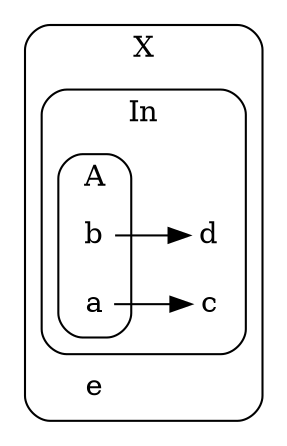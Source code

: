 digraph {
    rankdir="LR"
    subgraph cluster {
        label=X
        style=rounded
        subgraph cluster {
            label=In
            subgraph cluster {
                label=A
                a [shape=plain label=" a "]
                b [shape=plain label=" b "]
            }
            c [shape=plain label=" c "]
            d [shape=plain label=" d "]
        }
        e [shape=plain label="e"]
    }
    a -> c
    b -> d
}